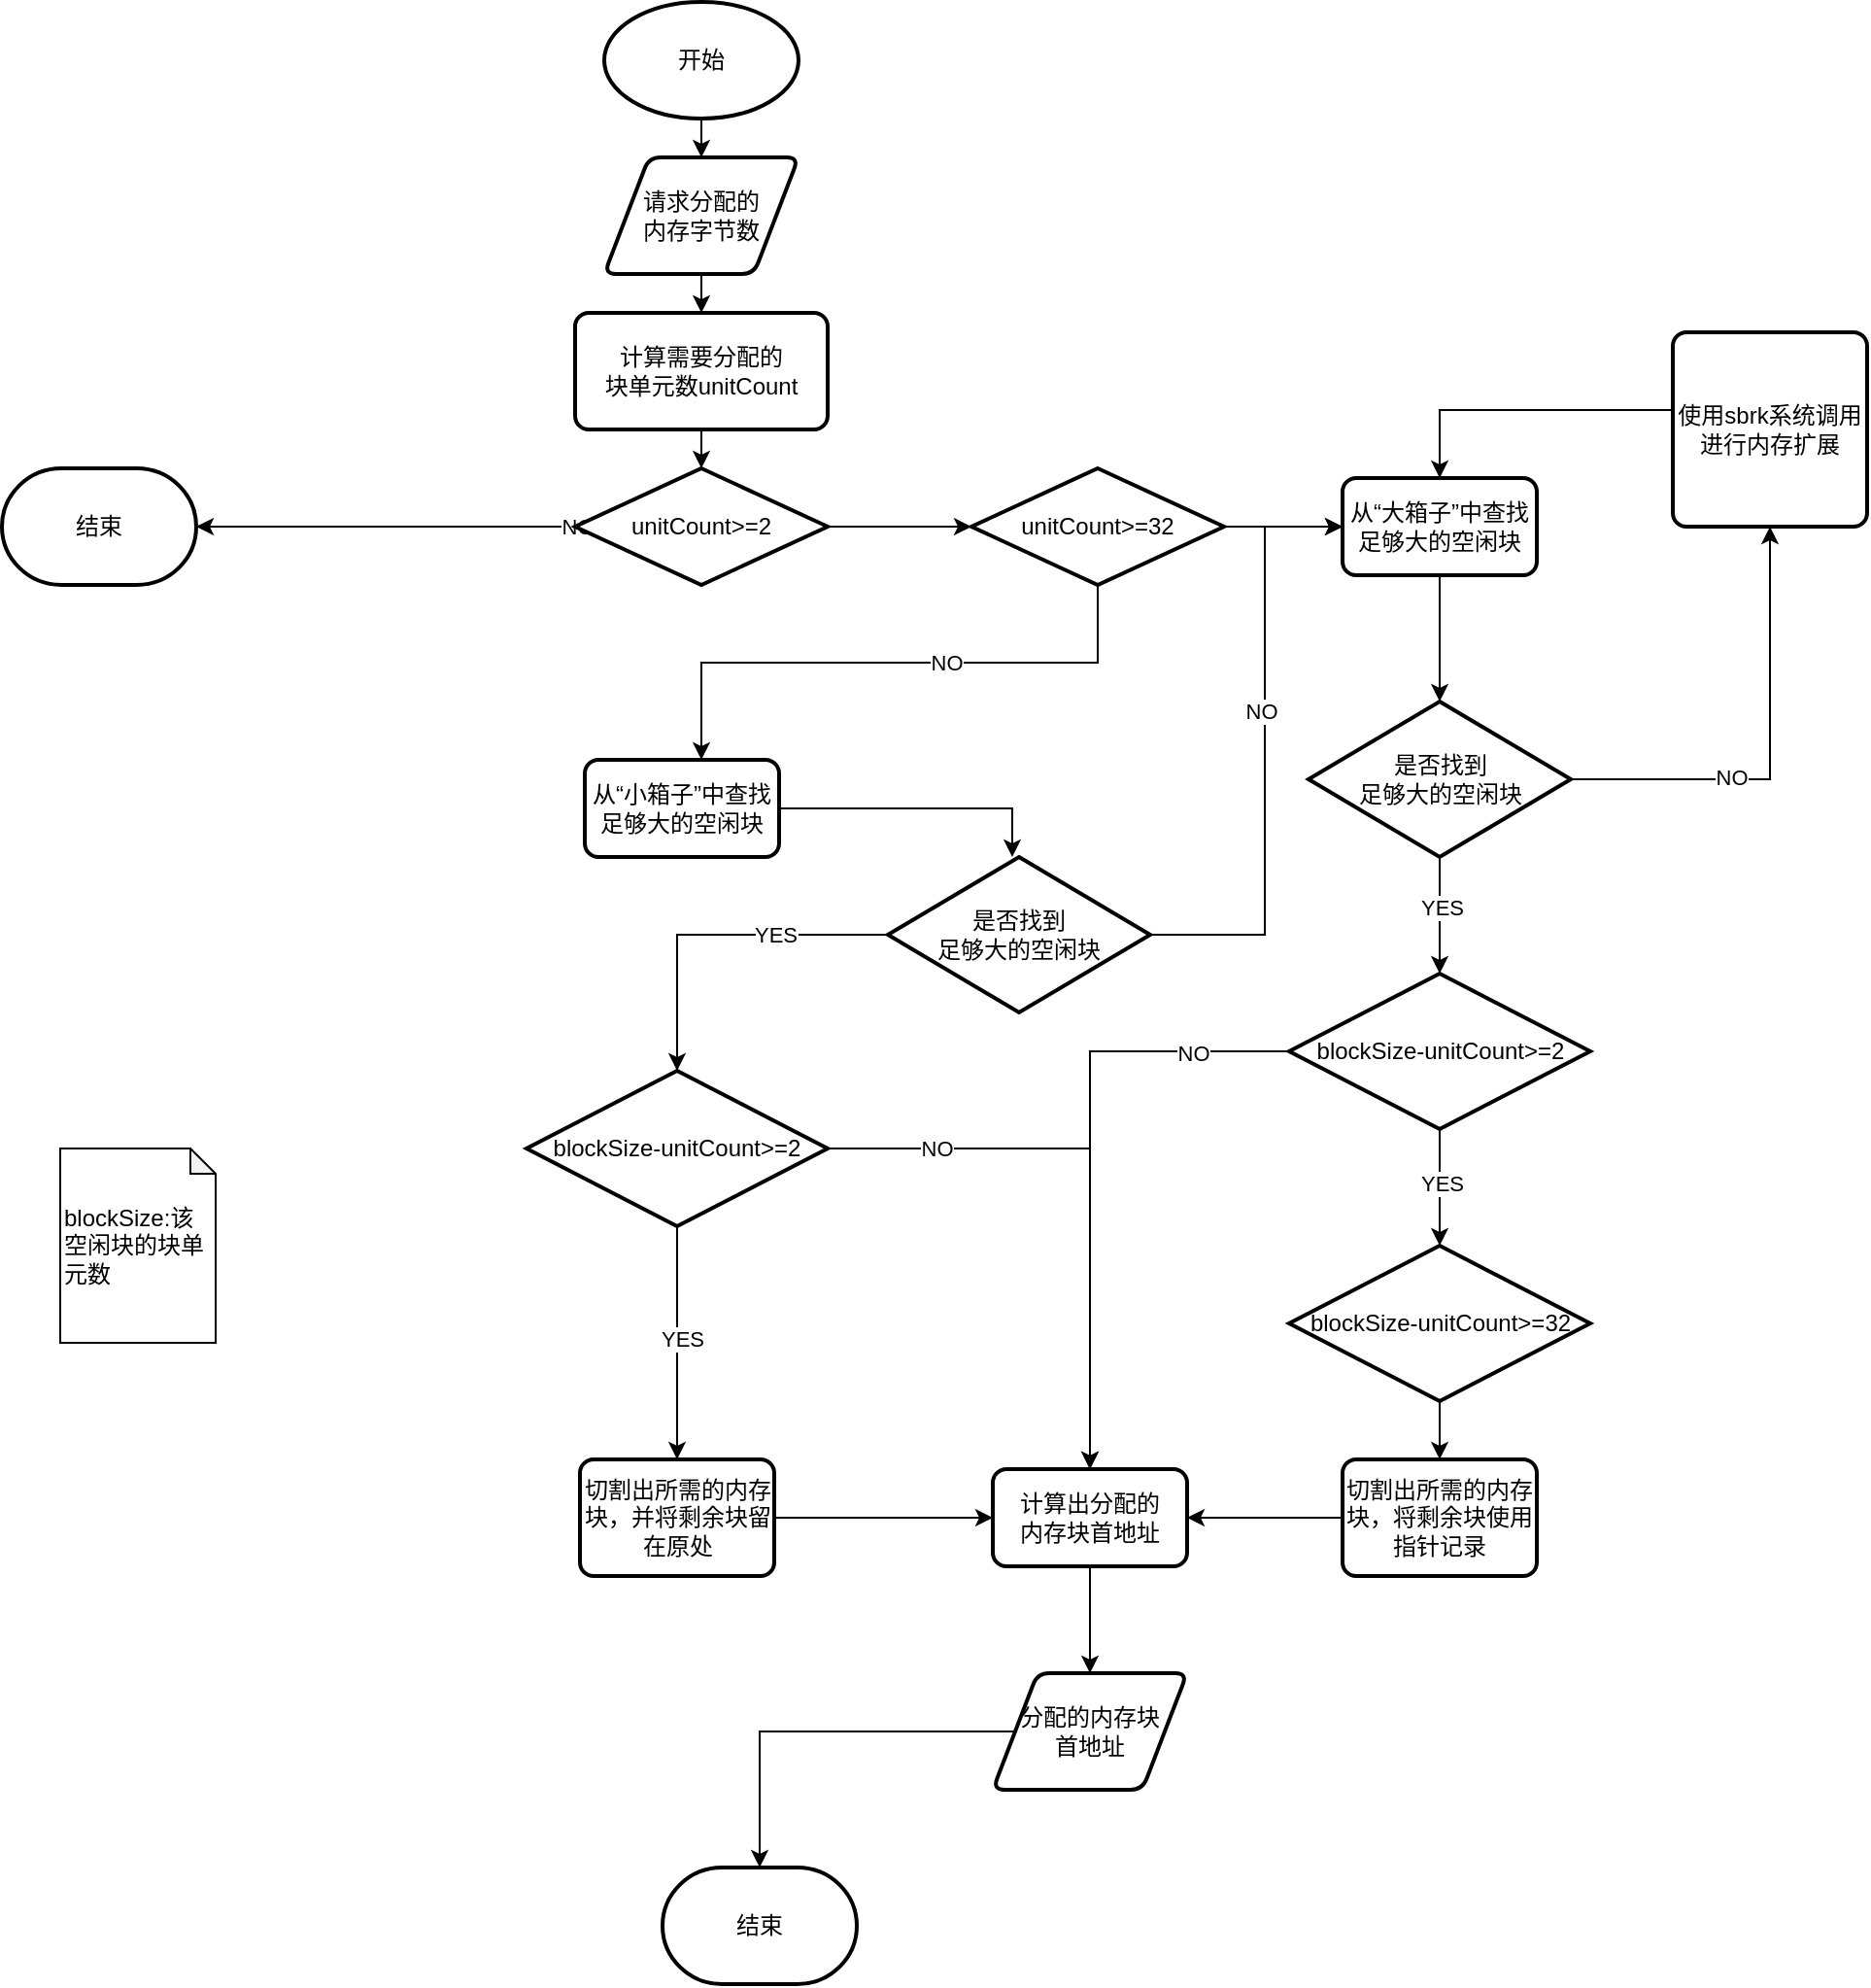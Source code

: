 <mxfile version="24.4.9" type="github">
  <diagram name="第 1 页" id="KBzkmNaprSQ22o6Iw5d_">
    <mxGraphModel dx="2316" dy="813" grid="1" gridSize="10" guides="1" tooltips="1" connect="1" arrows="1" fold="1" page="1" pageScale="1" pageWidth="827" pageHeight="1169" math="0" shadow="0">
      <root>
        <mxCell id="0" />
        <mxCell id="1" parent="0" />
        <mxCell id="SweMw8r8FoqerKrVZxJ0-16" style="edgeStyle=orthogonalEdgeStyle;rounded=0;orthogonalLoop=1;jettySize=auto;html=1;" edge="1" parent="1" source="SweMw8r8FoqerKrVZxJ0-1" target="SweMw8r8FoqerKrVZxJ0-8">
          <mxGeometry relative="1" as="geometry" />
        </mxCell>
        <mxCell id="SweMw8r8FoqerKrVZxJ0-17" value="NO" style="edgeLabel;html=1;align=center;verticalAlign=middle;resizable=0;points=[];" vertex="1" connectable="0" parent="SweMw8r8FoqerKrVZxJ0-16">
          <mxGeometry x="-0.533" relative="1" as="geometry">
            <mxPoint x="46" as="offset" />
          </mxGeometry>
        </mxCell>
        <mxCell id="SweMw8r8FoqerKrVZxJ0-20" style="edgeStyle=orthogonalEdgeStyle;rounded=0;orthogonalLoop=1;jettySize=auto;html=1;" edge="1" parent="1" source="SweMw8r8FoqerKrVZxJ0-1" target="SweMw8r8FoqerKrVZxJ0-19">
          <mxGeometry relative="1" as="geometry" />
        </mxCell>
        <mxCell id="SweMw8r8FoqerKrVZxJ0-1" value="unitCount&amp;gt;=2" style="strokeWidth=2;html=1;shape=mxgraph.flowchart.decision;whiteSpace=wrap;" vertex="1" parent="1">
          <mxGeometry x="185" y="300" width="130" height="60" as="geometry" />
        </mxCell>
        <mxCell id="SweMw8r8FoqerKrVZxJ0-7" style="edgeStyle=orthogonalEdgeStyle;rounded=0;orthogonalLoop=1;jettySize=auto;html=1;" edge="1" parent="1" source="SweMw8r8FoqerKrVZxJ0-4" target="SweMw8r8FoqerKrVZxJ0-6">
          <mxGeometry relative="1" as="geometry" />
        </mxCell>
        <mxCell id="SweMw8r8FoqerKrVZxJ0-4" value="开始" style="strokeWidth=2;html=1;shape=mxgraph.flowchart.start_1;whiteSpace=wrap;" vertex="1" parent="1">
          <mxGeometry x="200" y="60" width="100" height="60" as="geometry" />
        </mxCell>
        <mxCell id="SweMw8r8FoqerKrVZxJ0-15" style="edgeStyle=orthogonalEdgeStyle;rounded=0;orthogonalLoop=1;jettySize=auto;html=1;" edge="1" parent="1" source="SweMw8r8FoqerKrVZxJ0-5" target="SweMw8r8FoqerKrVZxJ0-1">
          <mxGeometry relative="1" as="geometry" />
        </mxCell>
        <mxCell id="SweMw8r8FoqerKrVZxJ0-5" value="计算需要分配的&lt;div&gt;块单元数unitCount&lt;/div&gt;" style="rounded=1;whiteSpace=wrap;html=1;absoluteArcSize=1;arcSize=14;strokeWidth=2;" vertex="1" parent="1">
          <mxGeometry x="185" y="220" width="130" height="60" as="geometry" />
        </mxCell>
        <mxCell id="SweMw8r8FoqerKrVZxJ0-29" style="edgeStyle=orthogonalEdgeStyle;rounded=0;orthogonalLoop=1;jettySize=auto;html=1;" edge="1" parent="1" source="SweMw8r8FoqerKrVZxJ0-6" target="SweMw8r8FoqerKrVZxJ0-5">
          <mxGeometry relative="1" as="geometry" />
        </mxCell>
        <mxCell id="SweMw8r8FoqerKrVZxJ0-6" value="请求分配的&lt;div&gt;内存字节数&lt;/div&gt;" style="shape=parallelogram;html=1;strokeWidth=2;perimeter=parallelogramPerimeter;whiteSpace=wrap;rounded=1;arcSize=12;size=0.23;" vertex="1" parent="1">
          <mxGeometry x="200" y="140" width="100" height="60" as="geometry" />
        </mxCell>
        <mxCell id="SweMw8r8FoqerKrVZxJ0-8" value="结束" style="strokeWidth=2;html=1;shape=mxgraph.flowchart.terminator;whiteSpace=wrap;" vertex="1" parent="1">
          <mxGeometry x="-110" y="300" width="100" height="60" as="geometry" />
        </mxCell>
        <mxCell id="SweMw8r8FoqerKrVZxJ0-94" style="edgeStyle=orthogonalEdgeStyle;rounded=0;orthogonalLoop=1;jettySize=auto;html=1;" edge="1" parent="1" source="SweMw8r8FoqerKrVZxJ0-14" target="SweMw8r8FoqerKrVZxJ0-93">
          <mxGeometry relative="1" as="geometry" />
        </mxCell>
        <mxCell id="SweMw8r8FoqerKrVZxJ0-14" value="分配的内存块&lt;div&gt;首地址&lt;/div&gt;" style="shape=parallelogram;html=1;strokeWidth=2;perimeter=parallelogramPerimeter;whiteSpace=wrap;rounded=1;arcSize=12;size=0.23;" vertex="1" parent="1">
          <mxGeometry x="400" y="920" width="100" height="60" as="geometry" />
        </mxCell>
        <mxCell id="SweMw8r8FoqerKrVZxJ0-75" style="edgeStyle=orthogonalEdgeStyle;rounded=0;orthogonalLoop=1;jettySize=auto;html=1;" edge="1" parent="1" source="SweMw8r8FoqerKrVZxJ0-19" target="SweMw8r8FoqerKrVZxJ0-21">
          <mxGeometry relative="1" as="geometry" />
        </mxCell>
        <mxCell id="SweMw8r8FoqerKrVZxJ0-78" style="edgeStyle=orthogonalEdgeStyle;rounded=0;orthogonalLoop=1;jettySize=auto;html=1;" edge="1" parent="1" source="SweMw8r8FoqerKrVZxJ0-19" target="SweMw8r8FoqerKrVZxJ0-41">
          <mxGeometry relative="1" as="geometry">
            <Array as="points">
              <mxPoint x="454" y="400" />
              <mxPoint x="250" y="400" />
            </Array>
          </mxGeometry>
        </mxCell>
        <mxCell id="SweMw8r8FoqerKrVZxJ0-79" value="NO" style="edgeLabel;html=1;align=center;verticalAlign=middle;resizable=0;points=[];" vertex="1" connectable="0" parent="SweMw8r8FoqerKrVZxJ0-78">
          <mxGeometry x="-0.199" y="4" relative="1" as="geometry">
            <mxPoint x="-1" y="-4" as="offset" />
          </mxGeometry>
        </mxCell>
        <mxCell id="SweMw8r8FoqerKrVZxJ0-19" value="unitCount&amp;gt;=32" style="strokeWidth=2;html=1;shape=mxgraph.flowchart.decision;whiteSpace=wrap;" vertex="1" parent="1">
          <mxGeometry x="389" y="300" width="130" height="60" as="geometry" />
        </mxCell>
        <mxCell id="SweMw8r8FoqerKrVZxJ0-76" style="edgeStyle=orthogonalEdgeStyle;rounded=0;orthogonalLoop=1;jettySize=auto;html=1;" edge="1" parent="1" source="SweMw8r8FoqerKrVZxJ0-21" target="SweMw8r8FoqerKrVZxJ0-24">
          <mxGeometry relative="1" as="geometry" />
        </mxCell>
        <mxCell id="SweMw8r8FoqerKrVZxJ0-21" value="从“大箱子”中查找足够大的空闲块" style="rounded=1;whiteSpace=wrap;html=1;absoluteArcSize=1;arcSize=14;strokeWidth=2;" vertex="1" parent="1">
          <mxGeometry x="580" y="305" width="100" height="50" as="geometry" />
        </mxCell>
        <mxCell id="SweMw8r8FoqerKrVZxJ0-27" style="edgeStyle=orthogonalEdgeStyle;rounded=0;orthogonalLoop=1;jettySize=auto;html=1;" edge="1" parent="1" source="SweMw8r8FoqerKrVZxJ0-24" target="SweMw8r8FoqerKrVZxJ0-26">
          <mxGeometry relative="1" as="geometry" />
        </mxCell>
        <mxCell id="SweMw8r8FoqerKrVZxJ0-28" value="NO" style="edgeLabel;html=1;align=center;verticalAlign=middle;resizable=0;points=[];" vertex="1" connectable="0" parent="SweMw8r8FoqerKrVZxJ0-27">
          <mxGeometry x="-0.299" y="1" relative="1" as="geometry">
            <mxPoint x="1" as="offset" />
          </mxGeometry>
        </mxCell>
        <mxCell id="SweMw8r8FoqerKrVZxJ0-87" style="edgeStyle=orthogonalEdgeStyle;rounded=0;orthogonalLoop=1;jettySize=auto;html=1;" edge="1" parent="1" source="SweMw8r8FoqerKrVZxJ0-24" target="SweMw8r8FoqerKrVZxJ0-32">
          <mxGeometry relative="1" as="geometry" />
        </mxCell>
        <mxCell id="SweMw8r8FoqerKrVZxJ0-88" value="YES" style="edgeLabel;html=1;align=center;verticalAlign=middle;resizable=0;points=[];" vertex="1" connectable="0" parent="SweMw8r8FoqerKrVZxJ0-87">
          <mxGeometry x="-0.148" y="1" relative="1" as="geometry">
            <mxPoint as="offset" />
          </mxGeometry>
        </mxCell>
        <mxCell id="SweMw8r8FoqerKrVZxJ0-24" value="是否找到&lt;div&gt;足够大的空闲块&lt;/div&gt;" style="strokeWidth=2;html=1;shape=mxgraph.flowchart.decision;whiteSpace=wrap;" vertex="1" parent="1">
          <mxGeometry x="562.5" y="420" width="135" height="80" as="geometry" />
        </mxCell>
        <mxCell id="SweMw8r8FoqerKrVZxJ0-77" style="edgeStyle=orthogonalEdgeStyle;rounded=0;orthogonalLoop=1;jettySize=auto;html=1;" edge="1" parent="1" source="SweMw8r8FoqerKrVZxJ0-26" target="SweMw8r8FoqerKrVZxJ0-21">
          <mxGeometry relative="1" as="geometry">
            <Array as="points">
              <mxPoint x="630" y="270" />
            </Array>
          </mxGeometry>
        </mxCell>
        <mxCell id="SweMw8r8FoqerKrVZxJ0-26" value="使用sbrk系统调用进行内存扩展" style="rounded=1;whiteSpace=wrap;html=1;absoluteArcSize=1;arcSize=14;strokeWidth=2;" vertex="1" parent="1">
          <mxGeometry x="750" y="230" width="100" height="100" as="geometry" />
        </mxCell>
        <mxCell id="SweMw8r8FoqerKrVZxJ0-64" style="edgeStyle=orthogonalEdgeStyle;rounded=0;orthogonalLoop=1;jettySize=auto;html=1;" edge="1" parent="1" source="SweMw8r8FoqerKrVZxJ0-32" target="SweMw8r8FoqerKrVZxJ0-63">
          <mxGeometry relative="1" as="geometry" />
        </mxCell>
        <mxCell id="SweMw8r8FoqerKrVZxJ0-65" value="YES" style="edgeLabel;html=1;align=center;verticalAlign=middle;resizable=0;points=[];" vertex="1" connectable="0" parent="SweMw8r8FoqerKrVZxJ0-64">
          <mxGeometry x="-0.08" y="1" relative="1" as="geometry">
            <mxPoint as="offset" />
          </mxGeometry>
        </mxCell>
        <mxCell id="SweMw8r8FoqerKrVZxJ0-89" style="edgeStyle=orthogonalEdgeStyle;rounded=0;orthogonalLoop=1;jettySize=auto;html=1;" edge="1" parent="1" source="SweMw8r8FoqerKrVZxJ0-32" target="SweMw8r8FoqerKrVZxJ0-55">
          <mxGeometry relative="1" as="geometry" />
        </mxCell>
        <mxCell id="SweMw8r8FoqerKrVZxJ0-90" value="NO" style="edgeLabel;html=1;align=center;verticalAlign=middle;resizable=0;points=[];" vertex="1" connectable="0" parent="SweMw8r8FoqerKrVZxJ0-89">
          <mxGeometry x="-0.691" y="1" relative="1" as="geometry">
            <mxPoint x="-1" as="offset" />
          </mxGeometry>
        </mxCell>
        <mxCell id="SweMw8r8FoqerKrVZxJ0-32" value="blockSize-unitCount&amp;gt;=2" style="strokeWidth=2;html=1;shape=mxgraph.flowchart.decision;whiteSpace=wrap;" vertex="1" parent="1">
          <mxGeometry x="552.5" y="560" width="155" height="80" as="geometry" />
        </mxCell>
        <mxCell id="SweMw8r8FoqerKrVZxJ0-34" value="blockSize:该空闲块的块单元数" style="shape=note;whiteSpace=wrap;html=1;backgroundOutline=1;darkOpacity=0.05;size=13;align=left;" vertex="1" parent="1">
          <mxGeometry x="-80" y="650" width="80" height="100" as="geometry" />
        </mxCell>
        <mxCell id="SweMw8r8FoqerKrVZxJ0-57" style="edgeStyle=orthogonalEdgeStyle;rounded=0;orthogonalLoop=1;jettySize=auto;html=1;" edge="1" parent="1" source="SweMw8r8FoqerKrVZxJ0-39" target="SweMw8r8FoqerKrVZxJ0-55">
          <mxGeometry relative="1" as="geometry" />
        </mxCell>
        <mxCell id="SweMw8r8FoqerKrVZxJ0-39" value="切割出所需的内存块，并将剩余块留在原处" style="rounded=1;whiteSpace=wrap;html=1;absoluteArcSize=1;arcSize=14;strokeWidth=2;" vertex="1" parent="1">
          <mxGeometry x="187.5" y="810" width="100" height="60" as="geometry" />
        </mxCell>
        <mxCell id="SweMw8r8FoqerKrVZxJ0-82" style="edgeStyle=orthogonalEdgeStyle;rounded=0;orthogonalLoop=1;jettySize=auto;html=1;" edge="1" parent="1" source="SweMw8r8FoqerKrVZxJ0-43" target="SweMw8r8FoqerKrVZxJ0-51">
          <mxGeometry relative="1" as="geometry" />
        </mxCell>
        <mxCell id="SweMw8r8FoqerKrVZxJ0-84" value="YES" style="edgeLabel;html=1;align=center;verticalAlign=middle;resizable=0;points=[];" vertex="1" connectable="0" parent="SweMw8r8FoqerKrVZxJ0-82">
          <mxGeometry x="-0.299" y="4" relative="1" as="geometry">
            <mxPoint x="4" y="-4" as="offset" />
          </mxGeometry>
        </mxCell>
        <mxCell id="SweMw8r8FoqerKrVZxJ0-85" style="edgeStyle=orthogonalEdgeStyle;rounded=0;orthogonalLoop=1;jettySize=auto;html=1;" edge="1" parent="1" source="SweMw8r8FoqerKrVZxJ0-43" target="SweMw8r8FoqerKrVZxJ0-21">
          <mxGeometry relative="1" as="geometry">
            <Array as="points">
              <mxPoint x="540" y="540" />
              <mxPoint x="540" y="330" />
            </Array>
          </mxGeometry>
        </mxCell>
        <mxCell id="SweMw8r8FoqerKrVZxJ0-86" value="NO" style="edgeLabel;html=1;align=center;verticalAlign=middle;resizable=0;points=[];" vertex="1" connectable="0" parent="SweMw8r8FoqerKrVZxJ0-85">
          <mxGeometry x="0.122" y="2" relative="1" as="geometry">
            <mxPoint y="-1" as="offset" />
          </mxGeometry>
        </mxCell>
        <mxCell id="SweMw8r8FoqerKrVZxJ0-43" value="是否找到&lt;div&gt;足够大的空闲块&lt;/div&gt;" style="strokeWidth=2;html=1;shape=mxgraph.flowchart.decision;whiteSpace=wrap;" vertex="1" parent="1">
          <mxGeometry x="346" y="500" width="135" height="80" as="geometry" />
        </mxCell>
        <mxCell id="SweMw8r8FoqerKrVZxJ0-52" style="edgeStyle=orthogonalEdgeStyle;rounded=0;orthogonalLoop=1;jettySize=auto;html=1;" edge="1" parent="1" source="SweMw8r8FoqerKrVZxJ0-51" target="SweMw8r8FoqerKrVZxJ0-39">
          <mxGeometry relative="1" as="geometry" />
        </mxCell>
        <mxCell id="SweMw8r8FoqerKrVZxJ0-53" value="YES" style="edgeLabel;html=1;align=center;verticalAlign=middle;resizable=0;points=[];" vertex="1" connectable="0" parent="SweMw8r8FoqerKrVZxJ0-52">
          <mxGeometry x="-0.04" y="2" relative="1" as="geometry">
            <mxPoint as="offset" />
          </mxGeometry>
        </mxCell>
        <mxCell id="SweMw8r8FoqerKrVZxJ0-58" style="edgeStyle=orthogonalEdgeStyle;rounded=0;orthogonalLoop=1;jettySize=auto;html=1;" edge="1" parent="1" source="SweMw8r8FoqerKrVZxJ0-51" target="SweMw8r8FoqerKrVZxJ0-55">
          <mxGeometry relative="1" as="geometry" />
        </mxCell>
        <mxCell id="SweMw8r8FoqerKrVZxJ0-59" value="NO" style="edgeLabel;html=1;align=center;verticalAlign=middle;resizable=0;points=[];" vertex="1" connectable="0" parent="SweMw8r8FoqerKrVZxJ0-58">
          <mxGeometry x="-0.322" y="1" relative="1" as="geometry">
            <mxPoint x="-46" y="1" as="offset" />
          </mxGeometry>
        </mxCell>
        <mxCell id="SweMw8r8FoqerKrVZxJ0-51" value="blockSize-unitCount&amp;gt;=2" style="strokeWidth=2;html=1;shape=mxgraph.flowchart.decision;whiteSpace=wrap;" vertex="1" parent="1">
          <mxGeometry x="160" y="610" width="155" height="80" as="geometry" />
        </mxCell>
        <mxCell id="SweMw8r8FoqerKrVZxJ0-56" style="edgeStyle=orthogonalEdgeStyle;rounded=0;orthogonalLoop=1;jettySize=auto;html=1;" edge="1" parent="1" source="SweMw8r8FoqerKrVZxJ0-55" target="SweMw8r8FoqerKrVZxJ0-14">
          <mxGeometry relative="1" as="geometry" />
        </mxCell>
        <mxCell id="SweMw8r8FoqerKrVZxJ0-55" value="计算出分配的&lt;div&gt;&lt;span style=&quot;background-color: initial;&quot;&gt;内存块&lt;/span&gt;&lt;span style=&quot;background-color: initial;&quot;&gt;首地址&lt;/span&gt;&lt;/div&gt;" style="rounded=1;whiteSpace=wrap;html=1;absoluteArcSize=1;arcSize=14;strokeWidth=2;" vertex="1" parent="1">
          <mxGeometry x="400" y="815" width="100" height="50" as="geometry" />
        </mxCell>
        <mxCell id="SweMw8r8FoqerKrVZxJ0-91" style="edgeStyle=orthogonalEdgeStyle;rounded=0;orthogonalLoop=1;jettySize=auto;html=1;" edge="1" parent="1" source="SweMw8r8FoqerKrVZxJ0-63" target="SweMw8r8FoqerKrVZxJ0-68">
          <mxGeometry relative="1" as="geometry" />
        </mxCell>
        <mxCell id="SweMw8r8FoqerKrVZxJ0-63" value="blockSize-unitCount&amp;gt;=32" style="strokeWidth=2;html=1;shape=mxgraph.flowchart.decision;whiteSpace=wrap;" vertex="1" parent="1">
          <mxGeometry x="552.5" y="700" width="155" height="80" as="geometry" />
        </mxCell>
        <mxCell id="SweMw8r8FoqerKrVZxJ0-92" style="edgeStyle=orthogonalEdgeStyle;rounded=0;orthogonalLoop=1;jettySize=auto;html=1;" edge="1" parent="1" source="SweMw8r8FoqerKrVZxJ0-68" target="SweMw8r8FoqerKrVZxJ0-55">
          <mxGeometry relative="1" as="geometry" />
        </mxCell>
        <mxCell id="SweMw8r8FoqerKrVZxJ0-68" value="切割出所需的内存块，将剩余块使用指针记录" style="rounded=1;whiteSpace=wrap;html=1;absoluteArcSize=1;arcSize=14;strokeWidth=2;" vertex="1" parent="1">
          <mxGeometry x="580" y="810" width="100" height="60" as="geometry" />
        </mxCell>
        <mxCell id="SweMw8r8FoqerKrVZxJ0-81" style="edgeStyle=orthogonalEdgeStyle;rounded=0;orthogonalLoop=1;jettySize=auto;html=1;" edge="1" parent="1" source="SweMw8r8FoqerKrVZxJ0-41" target="SweMw8r8FoqerKrVZxJ0-43">
          <mxGeometry relative="1" as="geometry">
            <Array as="points">
              <mxPoint x="410" y="475" />
            </Array>
          </mxGeometry>
        </mxCell>
        <mxCell id="SweMw8r8FoqerKrVZxJ0-41" value="从“小箱子”中查找足够大的空闲块" style="rounded=1;whiteSpace=wrap;html=1;absoluteArcSize=1;arcSize=14;strokeWidth=2;" vertex="1" parent="1">
          <mxGeometry x="190" y="450" width="100" height="50" as="geometry" />
        </mxCell>
        <mxCell id="SweMw8r8FoqerKrVZxJ0-93" value="结束" style="strokeWidth=2;html=1;shape=mxgraph.flowchart.terminator;whiteSpace=wrap;" vertex="1" parent="1">
          <mxGeometry x="230" y="1020" width="100" height="60" as="geometry" />
        </mxCell>
      </root>
    </mxGraphModel>
  </diagram>
</mxfile>
